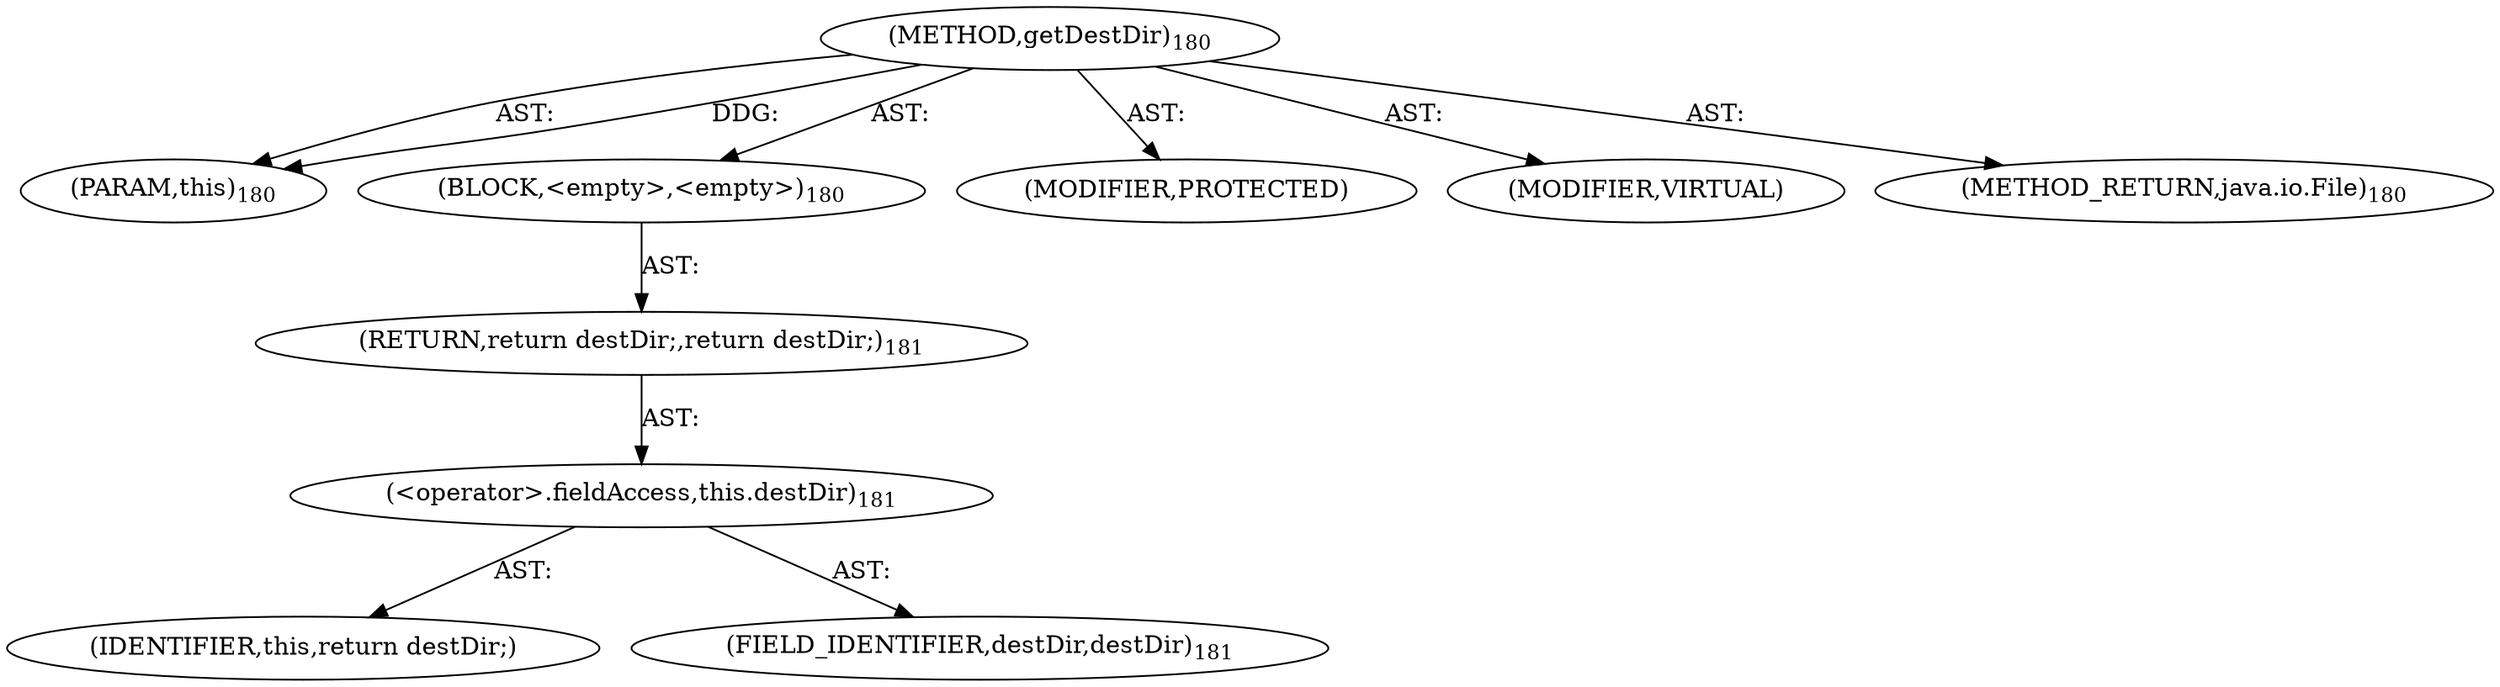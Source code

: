 digraph "getDestDir" {  
"111669149698" [label = <(METHOD,getDestDir)<SUB>180</SUB>> ]
"115964117010" [label = <(PARAM,this)<SUB>180</SUB>> ]
"25769803778" [label = <(BLOCK,&lt;empty&gt;,&lt;empty&gt;)<SUB>180</SUB>> ]
"146028888064" [label = <(RETURN,return destDir;,return destDir;)<SUB>181</SUB>> ]
"30064771078" [label = <(&lt;operator&gt;.fieldAccess,this.destDir)<SUB>181</SUB>> ]
"68719476779" [label = <(IDENTIFIER,this,return destDir;)> ]
"55834574851" [label = <(FIELD_IDENTIFIER,destDir,destDir)<SUB>181</SUB>> ]
"133143986207" [label = <(MODIFIER,PROTECTED)> ]
"133143986208" [label = <(MODIFIER,VIRTUAL)> ]
"128849018882" [label = <(METHOD_RETURN,java.io.File)<SUB>180</SUB>> ]
  "111669149698" -> "115964117010"  [ label = "AST: "] 
  "111669149698" -> "25769803778"  [ label = "AST: "] 
  "111669149698" -> "133143986207"  [ label = "AST: "] 
  "111669149698" -> "133143986208"  [ label = "AST: "] 
  "111669149698" -> "128849018882"  [ label = "AST: "] 
  "25769803778" -> "146028888064"  [ label = "AST: "] 
  "146028888064" -> "30064771078"  [ label = "AST: "] 
  "30064771078" -> "68719476779"  [ label = "AST: "] 
  "30064771078" -> "55834574851"  [ label = "AST: "] 
  "111669149698" -> "115964117010"  [ label = "DDG: "] 
}

